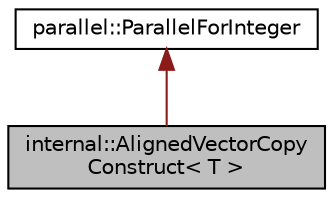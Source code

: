 digraph "internal::AlignedVectorCopyConstruct&lt; T &gt;"
{
 // LATEX_PDF_SIZE
  edge [fontname="Helvetica",fontsize="10",labelfontname="Helvetica",labelfontsize="10"];
  node [fontname="Helvetica",fontsize="10",shape=record];
  Node1 [label="internal::AlignedVectorCopy\lConstruct\< T \>",height=0.2,width=0.4,color="black", fillcolor="grey75", style="filled", fontcolor="black",tooltip=" "];
  Node2 -> Node1 [dir="back",color="firebrick4",fontsize="10",style="solid",fontname="Helvetica"];
  Node2 [label="parallel::ParallelForInteger",height=0.2,width=0.4,color="black", fillcolor="white", style="filled",URL="$structparallel_1_1ParallelForInteger.html",tooltip=" "];
}
